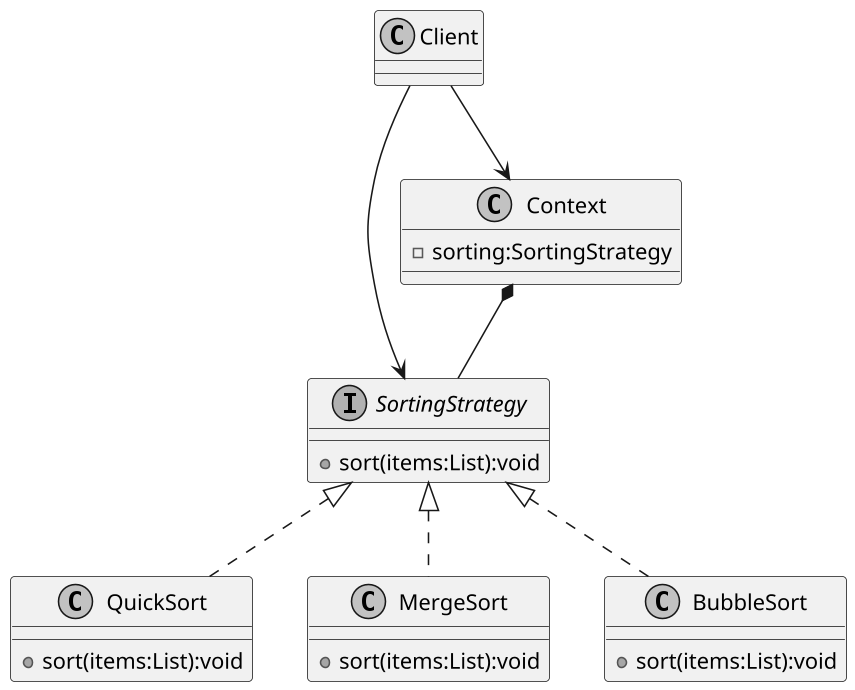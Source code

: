 @startuml

skinparam monochrome true
skinparam defaultFontName Droid Sans
skinparam dpi 150

interface SortingStrategy {
    + sort(items:List):void
}

class QuickSort {
    + sort(items:List):void
}
class MergeSort {
    + sort(items:List):void
}
class BubbleSort {
    + sort(items:List):void
}

SortingStrategy <|.. QuickSort
SortingStrategy <|.. MergeSort
SortingStrategy <|.. BubbleSort

class Context {
    - sorting:SortingStrategy
}

Context *-- SortingStrategy

class Client {
}

Client --> Context
Client --> SortingStrategy

@enduml
